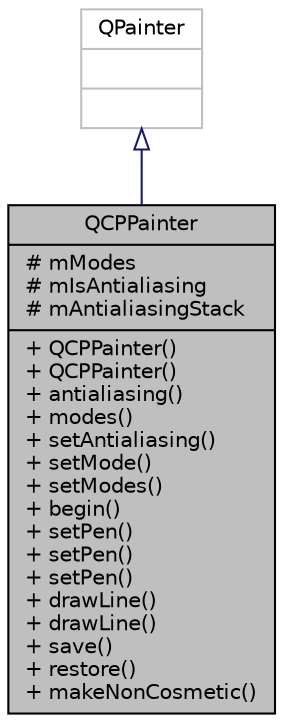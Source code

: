 digraph "QCPPainter"
{
  edge [fontname="Helvetica",fontsize="10",labelfontname="Helvetica",labelfontsize="10"];
  node [fontname="Helvetica",fontsize="10",shape=record];
  Node1031 [label="{QCPPainter\n|# mModes\l# mIsAntialiasing\l# mAntialiasingStack\l|+ QCPPainter()\l+ QCPPainter()\l+ antialiasing()\l+ modes()\l+ setAntialiasing()\l+ setMode()\l+ setModes()\l+ begin()\l+ setPen()\l+ setPen()\l+ setPen()\l+ drawLine()\l+ drawLine()\l+ save()\l+ restore()\l+ makeNonCosmetic()\l}",height=0.2,width=0.4,color="black", fillcolor="grey75", style="filled", fontcolor="black"];
  Node1032 -> Node1031 [dir="back",color="midnightblue",fontsize="10",style="solid",arrowtail="onormal",fontname="Helvetica"];
  Node1032 [label="{QPainter\n||}",height=0.2,width=0.4,color="grey75", fillcolor="white", style="filled"];
}
